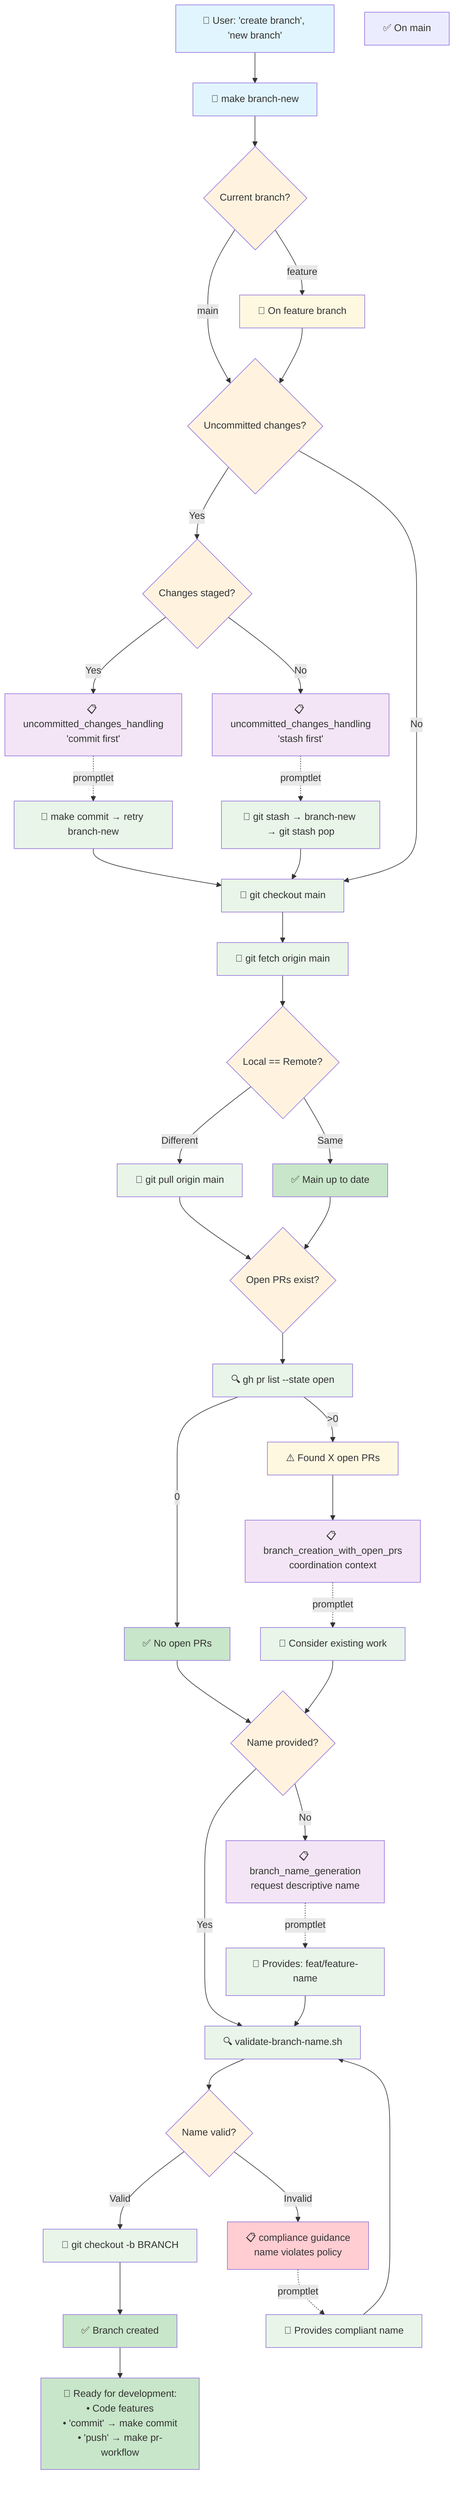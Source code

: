graph TD
    %% Entry Point
    UserTrigger["👤 User: 'create branch', 'new branch'"]
    ClaudeExec["🤖 make branch-new"]

    %% Current Branch Check
    CheckCurrentBranch{Current branch?}
    OnMain["✅ On main"]
    OnFeature["🔄 On feature branch"]

    %% Uncommitted Changes
    CheckUncommitted{Uncommitted changes?}
    CheckStaged{Changes staged?}
    StagedPromptlet["📋 uncommitted_changes_handling<br/>'commit first'"]
    UnstagedPromptlet["📋 uncommitted_changes_handling<br/>'stash first'"]

    %% Claude Actions for Changes
    ClaudeCommits["🤖 make commit → retry branch-new"]
    ClaudeStashes["🤖 git stash → branch-new → git stash pop"]

    %% Main Branch Update
    SwitchToMain["🔄 git checkout main"]
    FetchMain["📡 git fetch origin main"]
    CheckMainSync{Local == Remote?}
    UpdateMain["🔄 git pull origin main"]
    MainUpToDate["✅ Main up to date"]

    %% Open PRs Check
    CheckPRs{Open PRs exist?}
    QueryGitHub["🔍 gh pr list --state open"]
    NoPRs["✅ No open PRs"]
    ShowOpenPRs["⚠️ Found X open PRs"]
    OpenPRPromptlet["📋 branch_creation_with_open_prs<br/>coordination context"]
    ClaudeCoordinates["🤖 Consider existing work"]

    %% Branch Name Handling
    CheckNameProvided{Name provided?}
    ValidateName["🔍 validate-branch-name.sh"]
    NameValid{Name valid?}

    %% Name Generation & Fixing
    GenerateNamePromptlet["📋 branch_name_generation<br/>request descriptive name"]
    ClaudeGeneratesName["🤖 Provides: feat/feature-name"]
    CompliancePromptlet["📋 compliance guidance<br/>name violates policy"]
    ClaudeFixesName["🤖 Provides compliant name"]

    %% Branch Creation
    CreateBranch["🌿 git checkout -b BRANCH"]
    BranchSuccess["✅ Branch created"]
    ShowNextSteps["📝 Ready for development:<br/>• Code features<br/>• 'commit' → make commit<br/>• 'push' → make pr-workflow"]

    %% Flow Connections
    UserTrigger --> ClaudeExec
    ClaudeExec --> CheckCurrentBranch

    %% Branch Check
    CheckCurrentBranch -->|main| CheckUncommitted
    CheckCurrentBranch -->|feature| OnFeature
    OnFeature --> CheckUncommitted

    %% Uncommitted Changes Flow
    CheckUncommitted -->|Yes| CheckStaged
    CheckUncommitted -->|No| SwitchToMain
    CheckStaged -->|Yes| StagedPromptlet
    CheckStaged -->|No| UnstagedPromptlet

    %% Claude Handles Changes
    StagedPromptlet -.->|promptlet| ClaudeCommits
    UnstagedPromptlet -.->|promptlet| ClaudeStashes
    ClaudeCommits --> SwitchToMain
    ClaudeStashes --> SwitchToMain

    %% Main Update Flow
    SwitchToMain --> FetchMain
    FetchMain --> CheckMainSync
    CheckMainSync -->|Different| UpdateMain
    CheckMainSync -->|Same| MainUpToDate
    UpdateMain --> CheckPRs
    MainUpToDate --> CheckPRs

    %% PR Check Flow
    CheckPRs --> QueryGitHub
    QueryGitHub -->|0| NoPRs
    QueryGitHub -->|>0| ShowOpenPRs
    ShowOpenPRs --> OpenPRPromptlet
    OpenPRPromptlet -.->|promptlet| ClaudeCoordinates
    ClaudeCoordinates --> CheckNameProvided
    NoPRs --> CheckNameProvided

    %% Name Validation Flow
    CheckNameProvided -->|Yes| ValidateName
    CheckNameProvided -->|No| GenerateNamePromptlet
    GenerateNamePromptlet -.->|promptlet| ClaudeGeneratesName
    ClaudeGeneratesName --> ValidateName
    ValidateName --> NameValid
    NameValid -->|Valid| CreateBranch
    NameValid -->|Invalid| CompliancePromptlet
    CompliancePromptlet -.->|promptlet| ClaudeFixesName
    ClaudeFixesName --> ValidateName

    %% Success Flow
    CreateBranch --> BranchSuccess
    BranchSuccess --> ShowNextSteps

    %% Styling
    classDef entryPoint fill:#e1f5fe
    classDef processStep fill:#e8f5e8
    classDef decisionNode fill:#fff3e0
    classDef errorNode fill:#ffcdd2
    classDef successNode fill:#c8e6c9
    classDef warningNode fill:#fff8e1
    classDef claudeAction fill:#f3e5f5

    class UserTrigger,ClaudeExec entryPoint
    class SwitchToMain,FetchMain,UpdateMain,QueryGitHub,ValidateName,CreateBranch,ClaudeCommits,ClaudeStashes,ClaudeCoordinates,ClaudeGeneratesName,ClaudeFixesName processStep
    class CheckCurrentBranch,CheckUncommitted,CheckStaged,CheckMainSync,CheckPRs,CheckNameProvided,NameValid decisionNode
    class CompliancePromptlet errorNode
    class BranchSuccess,ShowNextSteps,MainUpToDate,NoPRs successNode
    class OnFeature,ShowOpenPRs warningNode
    class StagedPromptlet,UnstagedPromptlet,OpenPRPromptlet,GenerateNamePromptlet claudeAction